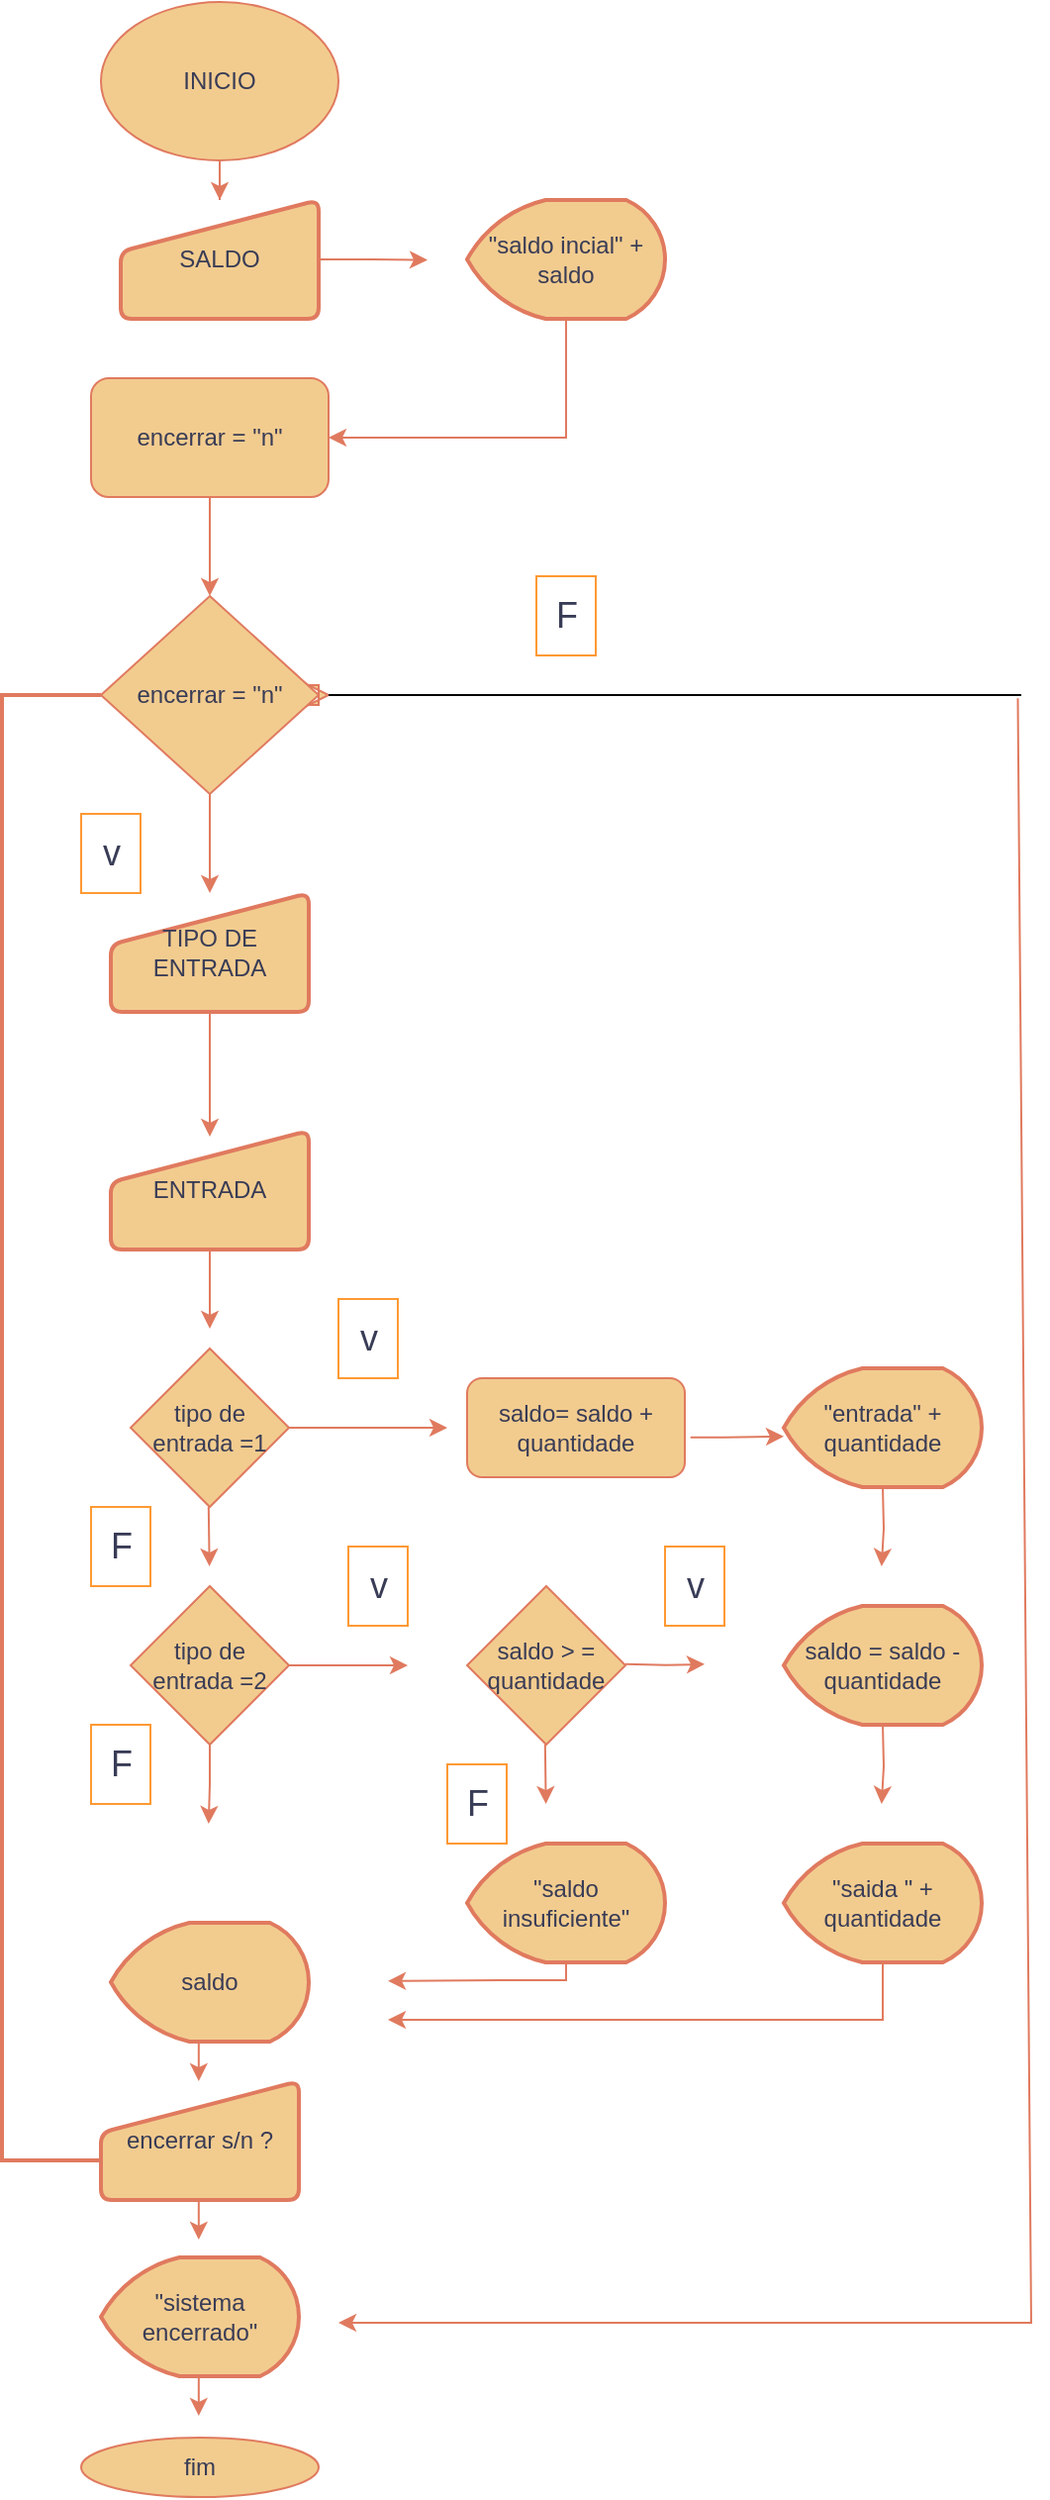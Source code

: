<mxfile version="21.2.2" type="github">
  <diagram name="Página-1" id="3OW7u6ndJ45cRX3_jPvG">
    <mxGraphModel dx="880" dy="395" grid="1" gridSize="10" guides="1" tooltips="1" connect="1" arrows="1" fold="1" page="1" pageScale="1" pageWidth="827" pageHeight="1169" math="0" shadow="0">
      <root>
        <object label="" F="v" id="0">
          <mxCell />
        </object>
        <mxCell id="1" parent="0" />
        <mxCell id="_eY4Blh0ysCZoZCNc9vB-12" value="" style="edgeStyle=orthogonalEdgeStyle;rounded=0;orthogonalLoop=1;jettySize=auto;html=1;labelBackgroundColor=none;strokeColor=#E07A5F;fontColor=default;" parent="1" source="_eY4Blh0ysCZoZCNc9vB-1" target="_eY4Blh0ysCZoZCNc9vB-2" edge="1">
          <mxGeometry relative="1" as="geometry" />
        </mxCell>
        <mxCell id="_eY4Blh0ysCZoZCNc9vB-1" value="&lt;font style=&quot;vertical-align: inherit;&quot;&gt;&lt;font style=&quot;vertical-align: inherit;&quot;&gt;INICIO&lt;/font&gt;&lt;/font&gt;" style="ellipse;whiteSpace=wrap;html=1;labelBackgroundColor=none;fillColor=#F2CC8F;strokeColor=#E07A5F;fontColor=#393C56;" parent="1" vertex="1">
          <mxGeometry x="315" y="30" width="120" height="80" as="geometry" />
        </mxCell>
        <mxCell id="_eY4Blh0ysCZoZCNc9vB-63" style="edgeStyle=orthogonalEdgeStyle;rounded=0;orthogonalLoop=1;jettySize=auto;html=1;exitX=1;exitY=0.5;exitDx=0;exitDy=0;labelBackgroundColor=none;strokeColor=#E07A5F;fontColor=default;" parent="1" source="_eY4Blh0ysCZoZCNc9vB-2" edge="1">
          <mxGeometry relative="1" as="geometry">
            <mxPoint x="480" y="160.286" as="targetPoint" />
          </mxGeometry>
        </mxCell>
        <mxCell id="_eY4Blh0ysCZoZCNc9vB-2" value="&lt;font style=&quot;vertical-align: inherit;&quot;&gt;&lt;font style=&quot;vertical-align: inherit;&quot;&gt;SALDO&lt;/font&gt;&lt;/font&gt;" style="html=1;strokeWidth=2;shape=manualInput;whiteSpace=wrap;rounded=1;size=26;arcSize=11;labelBackgroundColor=none;fillColor=#F2CC8F;strokeColor=#E07A5F;fontColor=#393C56;" parent="1" vertex="1">
          <mxGeometry x="325" y="130" width="100" height="60" as="geometry" />
        </mxCell>
        <mxCell id="_eY4Blh0ysCZoZCNc9vB-56" style="edgeStyle=orthogonalEdgeStyle;rounded=0;orthogonalLoop=1;jettySize=auto;html=1;exitX=0.5;exitY=1;exitDx=0;exitDy=0;exitPerimeter=0;entryX=1;entryY=0.5;entryDx=0;entryDy=0;labelBackgroundColor=none;strokeColor=#E07A5F;fontColor=default;" parent="1" source="_eY4Blh0ysCZoZCNc9vB-3" target="_eY4Blh0ysCZoZCNc9vB-5" edge="1">
          <mxGeometry relative="1" as="geometry" />
        </mxCell>
        <mxCell id="_eY4Blh0ysCZoZCNc9vB-3" value="&quot;saldo incial&quot; + saldo" style="strokeWidth=2;html=1;shape=mxgraph.flowchart.display;whiteSpace=wrap;labelBackgroundColor=none;fillColor=#F2CC8F;strokeColor=#E07A5F;fontColor=#393C56;" parent="1" vertex="1">
          <mxGeometry x="500" y="130" width="100" height="60" as="geometry" />
        </mxCell>
        <mxCell id="_eY4Blh0ysCZoZCNc9vB-51" value="" style="edgeStyle=orthogonalEdgeStyle;rounded=0;orthogonalLoop=1;jettySize=auto;html=1;labelBackgroundColor=none;strokeColor=#E07A5F;fontColor=default;" parent="1" source="_eY4Blh0ysCZoZCNc9vB-5" target="_eY4Blh0ysCZoZCNc9vB-6" edge="1">
          <mxGeometry relative="1" as="geometry" />
        </mxCell>
        <mxCell id="_eY4Blh0ysCZoZCNc9vB-5" value="encerrar = &quot;n&quot;" style="rounded=1;whiteSpace=wrap;html=1;labelBackgroundColor=none;fillColor=#F2CC8F;strokeColor=#E07A5F;fontColor=#393C56;" parent="1" vertex="1">
          <mxGeometry x="310" y="220" width="120" height="60" as="geometry" />
        </mxCell>
        <mxCell id="_eY4Blh0ysCZoZCNc9vB-60" style="edgeStyle=orthogonalEdgeStyle;rounded=0;orthogonalLoop=1;jettySize=auto;html=1;exitX=0.5;exitY=1;exitDx=0;exitDy=0;labelBackgroundColor=none;strokeColor=#E07A5F;fontColor=default;" parent="1" source="_eY4Blh0ysCZoZCNc9vB-6" edge="1">
          <mxGeometry relative="1" as="geometry">
            <mxPoint x="370" y="480" as="targetPoint" />
          </mxGeometry>
        </mxCell>
        <mxCell id="_eY4Blh0ysCZoZCNc9vB-128" style="edgeStyle=orthogonalEdgeStyle;shape=arrow;rounded=0;orthogonalLoop=1;jettySize=auto;html=1;exitX=1;exitY=0.5;exitDx=0;exitDy=0;strokeColor=#E07A5F;fontFamily=Helvetica;fontSize=12;fontColor=#393C56;fillColor=#F2CC8F;" parent="1" source="_eY4Blh0ysCZoZCNc9vB-6" target="_eY4Blh0ysCZoZCNc9vB-127" edge="1">
          <mxGeometry relative="1" as="geometry" />
        </mxCell>
        <mxCell id="_eY4Blh0ysCZoZCNc9vB-6" value="encerrar = &quot;n&quot;" style="rhombus;whiteSpace=wrap;html=1;labelBackgroundColor=none;fillColor=#F2CC8F;strokeColor=#E07A5F;fontColor=#393C56;" parent="1" vertex="1">
          <mxGeometry x="315" y="330" width="110" height="100" as="geometry" />
        </mxCell>
        <mxCell id="_eY4Blh0ysCZoZCNc9vB-36" value="" style="edgeStyle=orthogonalEdgeStyle;rounded=0;orthogonalLoop=1;jettySize=auto;html=1;labelBackgroundColor=none;strokeColor=#E07A5F;fontColor=default;" parent="1" source="_eY4Blh0ysCZoZCNc9vB-8" edge="1">
          <mxGeometry relative="1" as="geometry">
            <mxPoint x="370" y="700" as="targetPoint" />
          </mxGeometry>
        </mxCell>
        <mxCell id="_eY4Blh0ysCZoZCNc9vB-8" value="ENTRADA" style="html=1;strokeWidth=2;shape=manualInput;whiteSpace=wrap;rounded=1;size=26;arcSize=11;labelBackgroundColor=none;fillColor=#F2CC8F;strokeColor=#E07A5F;fontColor=#393C56;" parent="1" vertex="1">
          <mxGeometry x="320" y="600" width="100" height="60" as="geometry" />
        </mxCell>
        <mxCell id="_eY4Blh0ysCZoZCNc9vB-40" value="" style="edgeStyle=orthogonalEdgeStyle;rounded=0;orthogonalLoop=1;jettySize=auto;html=1;labelBackgroundColor=none;strokeColor=#E07A5F;fontColor=default;" parent="1" source="_eY4Blh0ysCZoZCNc9vB-9" edge="1">
          <mxGeometry relative="1" as="geometry">
            <mxPoint x="490" y="750" as="targetPoint" />
          </mxGeometry>
        </mxCell>
        <object label="tipo de&lt;br&gt;entrada =1" id="_eY4Blh0ysCZoZCNc9vB-9">
          <mxCell style="rhombus;whiteSpace=wrap;html=1;labelBackgroundColor=none;fillColor=#F2CC8F;strokeColor=#E07A5F;fontColor=#393C56;" parent="1" vertex="1">
            <mxGeometry x="330" y="710" width="80" height="80" as="geometry" />
          </mxCell>
        </object>
        <mxCell id="_eY4Blh0ysCZoZCNc9vB-39" value="" style="edgeStyle=orthogonalEdgeStyle;rounded=0;orthogonalLoop=1;jettySize=auto;html=1;labelBackgroundColor=none;strokeColor=#E07A5F;fontColor=default;exitX=1.026;exitY=0.597;exitDx=0;exitDy=0;exitPerimeter=0;entryX=0;entryY=0.573;entryDx=0;entryDy=0;entryPerimeter=0;" parent="1" source="_eY4Blh0ysCZoZCNc9vB-62" target="_eY4Blh0ysCZoZCNc9vB-11" edge="1">
          <mxGeometry relative="1" as="geometry">
            <mxPoint x="610" y="830" as="sourcePoint" />
            <Array as="points">
              <mxPoint x="630" y="755" />
              <mxPoint x="650" y="754" />
            </Array>
          </mxGeometry>
        </mxCell>
        <mxCell id="_eY4Blh0ysCZoZCNc9vB-11" value="&quot;entrada&quot; + quantidade" style="strokeWidth=2;html=1;shape=mxgraph.flowchart.display;whiteSpace=wrap;labelBackgroundColor=none;fillColor=#F2CC8F;strokeColor=#E07A5F;fontColor=#393C56;" parent="1" vertex="1">
          <mxGeometry x="660" y="720" width="100" height="60" as="geometry" />
        </mxCell>
        <mxCell id="_eY4Blh0ysCZoZCNc9vB-31" value="" style="strokeWidth=2;html=1;shape=mxgraph.flowchart.annotation_1;align=left;pointerEvents=1;labelBackgroundColor=none;fillColor=#F2CC8F;strokeColor=#E07A5F;fontColor=#393C56;" parent="1" vertex="1">
          <mxGeometry x="265" y="380" width="50" height="740" as="geometry" />
        </mxCell>
        <mxCell id="_eY4Blh0ysCZoZCNc9vB-52" value="" style="edgeStyle=orthogonalEdgeStyle;rounded=0;orthogonalLoop=1;jettySize=auto;html=1;labelBackgroundColor=none;strokeColor=#E07A5F;fontColor=default;" parent="1" source="_eY4Blh0ysCZoZCNc9vB-48" edge="1">
          <mxGeometry relative="1" as="geometry">
            <mxPoint x="370" y="603" as="targetPoint" />
          </mxGeometry>
        </mxCell>
        <mxCell id="_eY4Blh0ysCZoZCNc9vB-48" value="TIPO DE ENTRADA" style="html=1;strokeWidth=2;shape=manualInput;whiteSpace=wrap;rounded=1;size=26;arcSize=11;labelBackgroundColor=none;fillColor=#F2CC8F;strokeColor=#E07A5F;fontColor=#393C56;" parent="1" vertex="1">
          <mxGeometry x="320" y="480" width="100" height="60" as="geometry" />
        </mxCell>
        <mxCell id="_eY4Blh0ysCZoZCNc9vB-62" value="saldo= saldo + quantidade&lt;br&gt;" style="rounded=1;whiteSpace=wrap;html=1;labelBackgroundColor=none;fillColor=#F2CC8F;strokeColor=#E07A5F;fontColor=#393C56;" parent="1" vertex="1">
          <mxGeometry x="500" y="725" width="110" height="50" as="geometry" />
        </mxCell>
        <mxCell id="_eY4Blh0ysCZoZCNc9vB-68" value="&lt;font style=&quot;font-size: 18px;&quot;&gt;F&lt;/font&gt;" style="text;html=1;align=center;verticalAlign=middle;resizable=0;points=[];autosize=1;strokeColor=#FF9933;fillColor=none;fontColor=#393C56;" parent="1" vertex="1">
          <mxGeometry x="535" y="320" width="30" height="40" as="geometry" />
        </mxCell>
        <mxCell id="_eY4Blh0ysCZoZCNc9vB-72" value="&lt;font style=&quot;font-size: 18px;&quot;&gt;F&lt;/font&gt;" style="text;html=1;align=center;verticalAlign=middle;resizable=0;points=[];autosize=1;strokeColor=#FF9933;fillColor=none;fontColor=#393C56;" parent="1" vertex="1">
          <mxGeometry x="310" y="790" width="30" height="40" as="geometry" />
        </mxCell>
        <mxCell id="_eY4Blh0ysCZoZCNc9vB-73" value="&lt;font style=&quot;font-size: 18px;&quot;&gt;v&lt;/font&gt;" style="text;html=1;align=center;verticalAlign=middle;resizable=0;points=[];autosize=1;strokeColor=#FF9933;fillColor=none;fontColor=#393C56;" parent="1" vertex="1">
          <mxGeometry x="305" y="440" width="30" height="40" as="geometry" />
        </mxCell>
        <mxCell id="_eY4Blh0ysCZoZCNc9vB-74" value="&lt;font style=&quot;font-size: 18px;&quot;&gt;v&lt;/font&gt;" style="text;html=1;align=center;verticalAlign=middle;resizable=0;points=[];autosize=1;strokeColor=#FF9933;fillColor=none;fontColor=#393C56;" parent="1" vertex="1">
          <mxGeometry x="435" y="685" width="30" height="40" as="geometry" />
        </mxCell>
        <mxCell id="_eY4Blh0ysCZoZCNc9vB-96" value="" style="edgeStyle=orthogonalEdgeStyle;rounded=0;orthogonalLoop=1;jettySize=auto;html=1;labelBackgroundColor=none;strokeColor=#E07A5F;fontColor=default;" parent="1" edge="1">
          <mxGeometry relative="1" as="geometry">
            <mxPoint x="369.41" y="790" as="sourcePoint" />
            <mxPoint x="369.82" y="820" as="targetPoint" />
          </mxGeometry>
        </mxCell>
        <object label="tipo de&lt;br&gt;entrada =2" id="_eY4Blh0ysCZoZCNc9vB-99">
          <mxCell style="rhombus;whiteSpace=wrap;html=1;labelBackgroundColor=none;fillColor=#F2CC8F;strokeColor=#E07A5F;fontColor=#393C56;" parent="1" vertex="1">
            <mxGeometry x="330" y="830" width="80" height="80" as="geometry" />
          </mxCell>
        </object>
        <mxCell id="_eY4Blh0ysCZoZCNc9vB-102" value="saldo = saldo - quantidade" style="strokeWidth=2;html=1;shape=mxgraph.flowchart.display;whiteSpace=wrap;labelBackgroundColor=none;fillColor=#F2CC8F;strokeColor=#E07A5F;fontColor=#393C56;" parent="1" vertex="1">
          <mxGeometry x="660" y="840" width="100" height="60" as="geometry" />
        </mxCell>
        <object label="saldo &amp;gt; =&lt;br&gt;quantidade" id="_eY4Blh0ysCZoZCNc9vB-103">
          <mxCell style="rhombus;whiteSpace=wrap;html=1;labelBackgroundColor=none;fillColor=#F2CC8F;strokeColor=#E07A5F;fontColor=#393C56;" parent="1" vertex="1">
            <mxGeometry x="500" y="830" width="80" height="80" as="geometry" />
          </mxCell>
        </object>
        <mxCell id="_eY4Blh0ysCZoZCNc9vB-104" value="saldo" style="strokeWidth=2;html=1;shape=mxgraph.flowchart.display;whiteSpace=wrap;labelBackgroundColor=none;fillColor=#F2CC8F;strokeColor=#E07A5F;fontColor=#393C56;" parent="1" vertex="1">
          <mxGeometry x="320" y="1000" width="100" height="60" as="geometry" />
        </mxCell>
        <mxCell id="_eY4Blh0ysCZoZCNc9vB-105" value="encerrar s/n ?" style="html=1;strokeWidth=2;shape=manualInput;whiteSpace=wrap;rounded=1;size=26;arcSize=11;labelBackgroundColor=none;fillColor=#F2CC8F;strokeColor=#E07A5F;fontColor=#393C56;" parent="1" vertex="1">
          <mxGeometry x="315" y="1080" width="100" height="60" as="geometry" />
        </mxCell>
        <mxCell id="_eY4Blh0ysCZoZCNc9vB-106" value="&quot;sistema encerrado&quot;" style="strokeWidth=2;html=1;shape=mxgraph.flowchart.display;whiteSpace=wrap;labelBackgroundColor=none;fillColor=#F2CC8F;strokeColor=#E07A5F;fontColor=#393C56;" parent="1" vertex="1">
          <mxGeometry x="315" y="1169" width="100" height="60" as="geometry" />
        </mxCell>
        <mxCell id="_eY4Blh0ysCZoZCNc9vB-110" value="" style="edgeStyle=orthogonalEdgeStyle;rounded=0;orthogonalLoop=1;jettySize=auto;html=1;labelBackgroundColor=none;strokeColor=#E07A5F;fontColor=default;exitX=0.5;exitY=1;exitDx=0;exitDy=0;" parent="1" source="_eY4Blh0ysCZoZCNc9vB-99" edge="1">
          <mxGeometry relative="1" as="geometry">
            <mxPoint x="369.41" y="930" as="sourcePoint" />
            <mxPoint x="369.41" y="950" as="targetPoint" />
          </mxGeometry>
        </mxCell>
        <mxCell id="_eY4Blh0ysCZoZCNc9vB-113" value="" style="edgeStyle=orthogonalEdgeStyle;rounded=0;orthogonalLoop=1;jettySize=auto;html=1;labelBackgroundColor=none;strokeColor=#E07A5F;fontColor=default;" parent="1" edge="1">
          <mxGeometry relative="1" as="geometry">
            <mxPoint x="364.41" y="1140" as="sourcePoint" />
            <mxPoint x="364.41" y="1160" as="targetPoint" />
          </mxGeometry>
        </mxCell>
        <mxCell id="_eY4Blh0ysCZoZCNc9vB-118" value="" style="edgeStyle=none;orthogonalLoop=1;jettySize=auto;html=1;rounded=0;strokeColor=#E07A5F;fontFamily=Helvetica;fontSize=12;fontColor=#393C56;fillColor=#F2CC8F;exitX=0.995;exitY=0.556;exitDx=0;exitDy=0;exitPerimeter=0;" parent="1" source="_eY4Blh0ysCZoZCNc9vB-127" edge="1">
          <mxGeometry width="100" relative="1" as="geometry">
            <mxPoint x="780" y="650" as="sourcePoint" />
            <mxPoint x="435" y="1202" as="targetPoint" />
            <Array as="points">
              <mxPoint x="785" y="1202" />
            </Array>
          </mxGeometry>
        </mxCell>
        <mxCell id="_eY4Blh0ysCZoZCNc9vB-127" value="" style="line;strokeWidth=1;rotatable=0;dashed=0;labelPosition=right;align=left;verticalAlign=middle;spacingTop=0;spacingLeft=6;points=[];portConstraint=eastwest;rounded=0;fontFamily=Helvetica;fontSize=12;fontColor=#393C56;fillColor=none;gradientColor=none;html=1;" parent="1" vertex="1">
          <mxGeometry x="430" y="365" width="350" height="30" as="geometry" />
        </mxCell>
        <mxCell id="_eY4Blh0ysCZoZCNc9vB-130" value="" style="edgeStyle=orthogonalEdgeStyle;rounded=0;orthogonalLoop=1;jettySize=auto;html=1;labelBackgroundColor=none;strokeColor=#E07A5F;fontColor=default;exitX=1;exitY=0.5;exitDx=0;exitDy=0;" parent="1" source="_eY4Blh0ysCZoZCNc9vB-99" edge="1">
          <mxGeometry relative="1" as="geometry">
            <mxPoint x="430" y="870" as="sourcePoint" />
            <mxPoint x="470" y="870" as="targetPoint" />
          </mxGeometry>
        </mxCell>
        <mxCell id="_eY4Blh0ysCZoZCNc9vB-131" value="" style="edgeStyle=orthogonalEdgeStyle;rounded=0;orthogonalLoop=1;jettySize=auto;html=1;labelBackgroundColor=none;strokeColor=#E07A5F;fontColor=default;" parent="1" edge="1">
          <mxGeometry relative="1" as="geometry">
            <mxPoint x="580" y="869.41" as="sourcePoint" />
            <mxPoint x="620" y="869.41" as="targetPoint" />
          </mxGeometry>
        </mxCell>
        <mxCell id="_eY4Blh0ysCZoZCNc9vB-132" value="&quot;saldo insuficiente&quot;" style="strokeWidth=2;html=1;shape=mxgraph.flowchart.display;whiteSpace=wrap;labelBackgroundColor=none;fillColor=#F2CC8F;strokeColor=#E07A5F;fontColor=#393C56;" parent="1" vertex="1">
          <mxGeometry x="500" y="960" width="100" height="60" as="geometry" />
        </mxCell>
        <mxCell id="_eY4Blh0ysCZoZCNc9vB-133" value="&quot;saida &quot; + quantidade" style="strokeWidth=2;html=1;shape=mxgraph.flowchart.display;whiteSpace=wrap;labelBackgroundColor=none;fillColor=#F2CC8F;strokeColor=#E07A5F;fontColor=#393C56;" parent="1" vertex="1">
          <mxGeometry x="660" y="960" width="100" height="60" as="geometry" />
        </mxCell>
        <mxCell id="_eY4Blh0ysCZoZCNc9vB-134" value="&lt;font style=&quot;font-size: 18px;&quot;&gt;v&lt;/font&gt;" style="text;html=1;align=center;verticalAlign=middle;resizable=0;points=[];autosize=1;strokeColor=#FF9933;fillColor=none;fontColor=#393C56;" parent="1" vertex="1">
          <mxGeometry x="440" y="810" width="30" height="40" as="geometry" />
        </mxCell>
        <mxCell id="_eY4Blh0ysCZoZCNc9vB-135" value="&lt;font style=&quot;font-size: 18px;&quot;&gt;v&lt;/font&gt;" style="text;html=1;align=center;verticalAlign=middle;resizable=0;points=[];autosize=1;strokeColor=#FF9933;fillColor=none;fontColor=#393C56;" parent="1" vertex="1">
          <mxGeometry x="600" y="810" width="30" height="40" as="geometry" />
        </mxCell>
        <mxCell id="_eY4Blh0ysCZoZCNc9vB-136" value="&lt;font style=&quot;font-size: 18px;&quot;&gt;F&lt;/font&gt;" style="text;html=1;align=center;verticalAlign=middle;resizable=0;points=[];autosize=1;strokeColor=#FF9933;fillColor=none;fontColor=#393C56;" parent="1" vertex="1">
          <mxGeometry x="310" y="900" width="30" height="40" as="geometry" />
        </mxCell>
        <mxCell id="_eY4Blh0ysCZoZCNc9vB-137" value="&lt;font style=&quot;font-size: 18px;&quot;&gt;F&lt;/font&gt;" style="text;html=1;align=center;verticalAlign=middle;resizable=0;points=[];autosize=1;strokeColor=#FF9933;fillColor=none;fontColor=#393C56;" parent="1" vertex="1">
          <mxGeometry x="490" y="920" width="30" height="40" as="geometry" />
        </mxCell>
        <mxCell id="_eY4Blh0ysCZoZCNc9vB-139" value="" style="edgeStyle=orthogonalEdgeStyle;rounded=0;orthogonalLoop=1;jettySize=auto;html=1;labelBackgroundColor=none;strokeColor=#E07A5F;fontColor=default;entryX=0;entryY=0.573;entryDx=0;entryDy=0;entryPerimeter=0;exitX=0.5;exitY=1;exitDx=0;exitDy=0;exitPerimeter=0;" parent="1" source="_eY4Blh0ysCZoZCNc9vB-132" edge="1">
          <mxGeometry relative="1" as="geometry">
            <mxPoint x="527" y="1029.41" as="sourcePoint" />
            <mxPoint x="460" y="1029.41" as="targetPoint" />
            <Array as="points">
              <mxPoint x="550" y="1029" />
              <mxPoint x="517" y="1029" />
              <mxPoint x="460" y="1030" />
            </Array>
          </mxGeometry>
        </mxCell>
        <mxCell id="_eY4Blh0ysCZoZCNc9vB-140" value="" style="edgeStyle=orthogonalEdgeStyle;rounded=0;orthogonalLoop=1;jettySize=auto;html=1;labelBackgroundColor=none;strokeColor=#E07A5F;fontColor=default;exitX=0.5;exitY=1;exitDx=0;exitDy=0;exitPerimeter=0;" parent="1" source="_eY4Blh0ysCZoZCNc9vB-133" edge="1">
          <mxGeometry relative="1" as="geometry">
            <mxPoint x="690" y="1040" as="sourcePoint" />
            <mxPoint x="460" y="1049" as="targetPoint" />
            <Array as="points">
              <mxPoint x="710" y="1049" />
            </Array>
          </mxGeometry>
        </mxCell>
        <mxCell id="_eY4Blh0ysCZoZCNc9vB-141" value="" style="edgeStyle=orthogonalEdgeStyle;rounded=0;orthogonalLoop=1;jettySize=auto;html=1;labelBackgroundColor=none;strokeColor=#E07A5F;fontColor=default;exitX=0.5;exitY=1;exitDx=0;exitDy=0;" parent="1" edge="1">
          <mxGeometry relative="1" as="geometry">
            <mxPoint x="710" y="780" as="sourcePoint" />
            <mxPoint x="709.41" y="820" as="targetPoint" />
          </mxGeometry>
        </mxCell>
        <mxCell id="_eY4Blh0ysCZoZCNc9vB-142" value="" style="edgeStyle=orthogonalEdgeStyle;rounded=0;orthogonalLoop=1;jettySize=auto;html=1;labelBackgroundColor=none;strokeColor=#E07A5F;fontColor=default;exitX=0.5;exitY=1;exitDx=0;exitDy=0;" parent="1" edge="1">
          <mxGeometry relative="1" as="geometry">
            <mxPoint x="710" y="900" as="sourcePoint" />
            <mxPoint x="709.41" y="940" as="targetPoint" />
          </mxGeometry>
        </mxCell>
        <mxCell id="_eY4Blh0ysCZoZCNc9vB-147" value="" style="edgeStyle=orthogonalEdgeStyle;rounded=0;orthogonalLoop=1;jettySize=auto;html=1;labelBackgroundColor=none;strokeColor=#E07A5F;fontColor=default;" parent="1" edge="1">
          <mxGeometry relative="1" as="geometry">
            <mxPoint x="539.41" y="910" as="sourcePoint" />
            <mxPoint x="539.82" y="940" as="targetPoint" />
          </mxGeometry>
        </mxCell>
        <mxCell id="_eY4Blh0ysCZoZCNc9vB-148" value="" style="edgeStyle=orthogonalEdgeStyle;rounded=0;orthogonalLoop=1;jettySize=auto;html=1;labelBackgroundColor=none;strokeColor=#E07A5F;fontColor=default;" parent="1" edge="1">
          <mxGeometry relative="1" as="geometry">
            <mxPoint x="364.41" y="1060" as="sourcePoint" />
            <mxPoint x="364.41" y="1080" as="targetPoint" />
          </mxGeometry>
        </mxCell>
        <mxCell id="_eY4Blh0ysCZoZCNc9vB-149" value="" style="edgeStyle=orthogonalEdgeStyle;rounded=0;orthogonalLoop=1;jettySize=auto;html=1;labelBackgroundColor=none;strokeColor=#E07A5F;fontColor=default;" parent="1" edge="1">
          <mxGeometry relative="1" as="geometry">
            <mxPoint x="364.41" y="1229" as="sourcePoint" />
            <mxPoint x="364.41" y="1249" as="targetPoint" />
          </mxGeometry>
        </mxCell>
        <mxCell id="_eY4Blh0ysCZoZCNc9vB-151" value="&lt;font style=&quot;vertical-align: inherit;&quot;&gt;&lt;font style=&quot;vertical-align: inherit;&quot;&gt;fim&lt;/font&gt;&lt;/font&gt;" style="ellipse;whiteSpace=wrap;html=1;labelBackgroundColor=none;fillColor=#F2CC8F;strokeColor=#E07A5F;fontColor=#393C56;" parent="1" vertex="1">
          <mxGeometry x="305" y="1260" width="120" height="30" as="geometry" />
        </mxCell>
      </root>
    </mxGraphModel>
  </diagram>
</mxfile>
